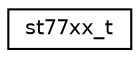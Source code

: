 digraph "Graphical Class Hierarchy"
{
 // LATEX_PDF_SIZE
  edge [fontname="Helvetica",fontsize="10",labelfontname="Helvetica",labelfontsize="10"];
  node [fontname="Helvetica",fontsize="10",shape=record];
  rankdir="LR";
  Node0 [label="st77xx_t",height=0.2,width=0.4,color="black", fillcolor="white", style="filled",URL="$structst77xx__t.html",tooltip="Device descriptor for a ST77xx display."];
}
